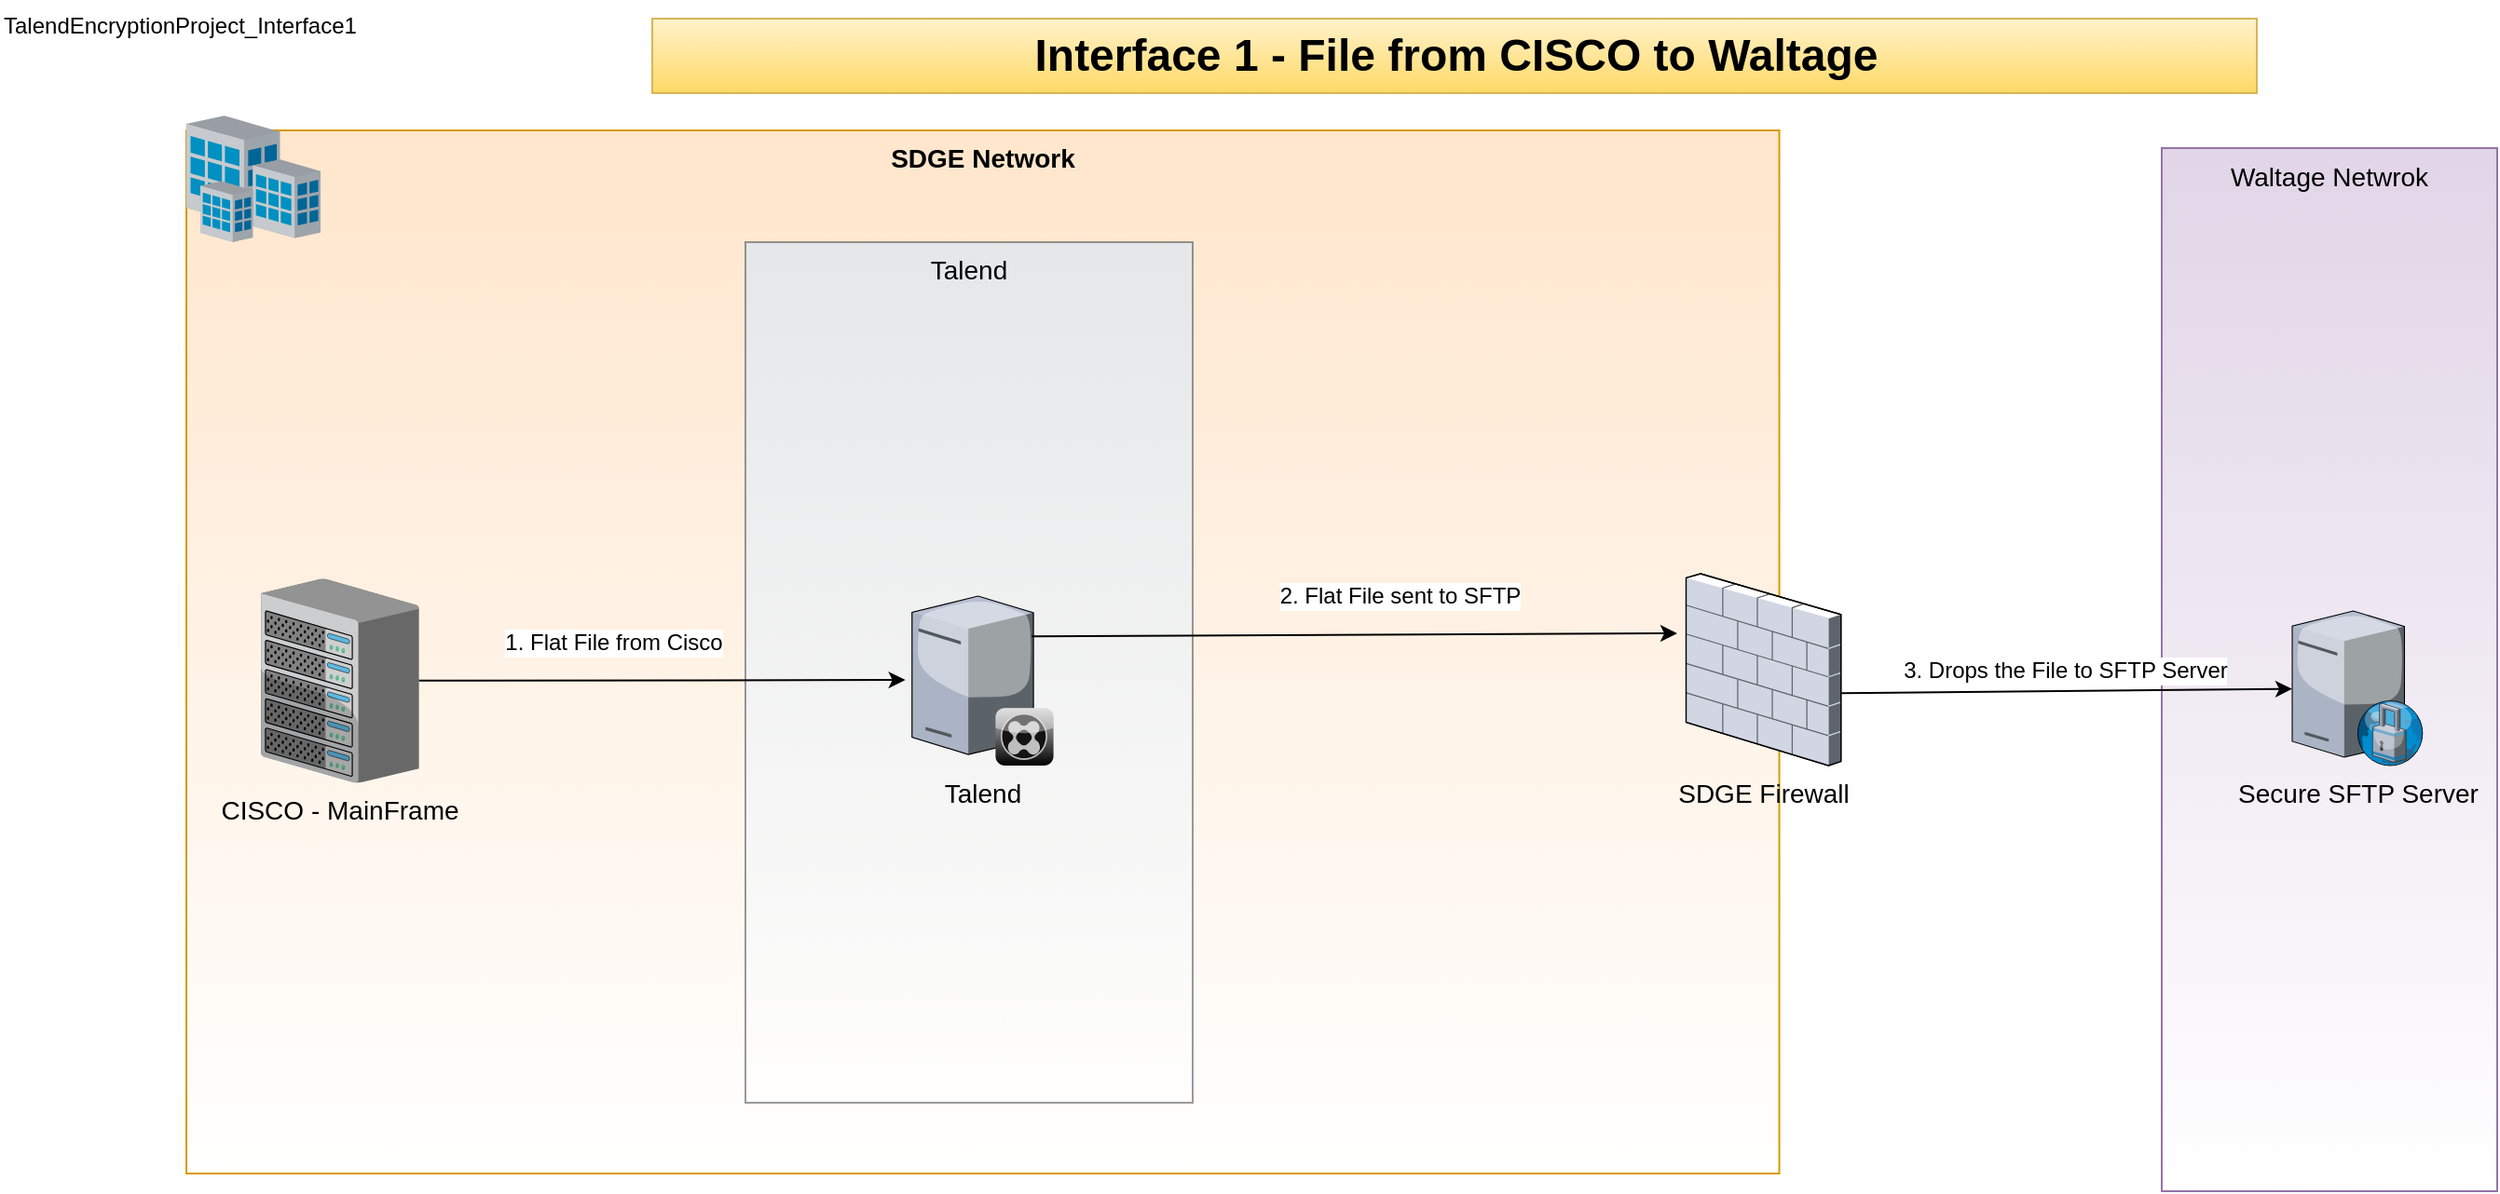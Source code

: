 <mxfile type="github" version="12.7.9">
  <diagram name="Page-1" id="e3a06f82-3646-2815-327d-82caf3d4e204">
    <mxGraphModel grid="1" shadow="0" math="0" background="none" pageHeight="826" pageWidth="1169" pageScale="1.5" page="1" fold="1" arrows="1" connect="1" tooltips="1" guides="1" gridSize="10" dy="632" dx="1487">
      <root>
        <mxCell style=";html=1;" id="0" />
        <mxCell style=";html=1;" id="1" parent="0" />
        <mxCell style="whiteSpace=wrap;html=1;fillColor=#ffe6cc;fontSize=14;strokeColor=#d79b00;verticalAlign=top;gradientColor=#ffffff;" value="&lt;b&gt;SDGE Network&lt;/b&gt;" id="6a7d8f32e03d9370-57" parent="1" vertex="1">
          <mxGeometry width="854.78" height="560" as="geometry" y="200" x="150" />
        </mxCell>
        <mxCell style="whiteSpace=wrap;html=1;fillColor=#cce5ff;fontSize=14;strokeColor=#36393d;verticalAlign=top;opacity=50;gradientColor=#ffffff;" value="Talend" id="n_ETtxYCgYhA3HL3CZMM-14" parent="1" vertex="1">
          <mxGeometry width="240" height="462" as="geometry" y="260" x="450.0" />
        </mxCell>
        <mxCell style="whiteSpace=wrap;html=1;fillColor=#e1d5e7;fontSize=14;strokeColor=#9673a6;verticalAlign=top;gradientColor=#ffffff;" value="Waltage Netwrok" id="6a7d8f32e03d9370-60" parent="1" vertex="1">
          <mxGeometry width="180" height="560" as="geometry" y="209.5" x="1210" />
        </mxCell>
        <mxCell style="verticalLabelPosition=bottom;aspect=fixed;html=1;verticalAlign=top;strokeColor=none;shape=mxgraph.citrix.xenclient_synchronizer;fillColor=#CCCCCC;gradientColor=#000000;gradientDirection=south;fontSize=14;" value="Talend" id="6a7d8f32e03d9370-14" parent="1" vertex="1">
          <mxGeometry width="76" height="91" as="geometry" y="450" x="539.39" />
        </mxCell>
        <mxCell style="verticalLabelPosition=bottom;aspect=fixed;html=1;verticalAlign=top;strokeColor=none;shape=mxgraph.citrix.chassis;fillColor=#66B2FF;gradientColor=#0066CC;fontSize=14;" value="CISCO - MainFrame" id="6a7d8f32e03d9370-16" parent="1" vertex="1">
          <mxGeometry width="84.83" height="109.5" as="geometry" y="440.75" x="190" />
        </mxCell>
        <mxCell style="verticalLabelPosition=bottom;aspect=fixed;html=1;verticalAlign=top;strokeColor=none;shape=mxgraph.citrix.firewall;fillColor=#66B2FF;gradientColor=#0066CC;fontSize=14;" value="SDGE Firewall" id="6a7d8f32e03d9370-21" parent="1" vertex="1">
          <mxGeometry width="83.06" height="103" as="geometry" y="438" x="954.78" />
        </mxCell>
        <mxCell style="verticalLabelPosition=bottom;aspect=fixed;html=1;verticalAlign=top;strokeColor=none;shape=mxgraph.citrix.proxy_server;fillColor=#66B2FF;gradientColor=#0066CC;fontSize=14;" value="Secure SFTP Server" id="6a7d8f32e03d9370-25" parent="1" vertex="1">
          <mxGeometry width="70.55" height="83" as="geometry" y="458" x="1280" />
        </mxCell>
        <mxCell style="verticalLabelPosition=bottom;aspect=fixed;html=1;verticalAlign=top;strokeColor=none;shape=mxgraph.citrix.site;fillColor=#66B2FF;gradientColor=#0066CC;fontSize=14;" value="" id="6a7d8f32e03d9370-31" parent="1" vertex="1">
          <mxGeometry width="72" height="67.96" as="geometry" y="192.04" x="150" />
        </mxCell>
        <mxCell style="text;strokeColor=#d6b656;fillColor=#fff2cc;html=1;fontSize=24;fontStyle=1;verticalAlign=middle;align=center;gradientColor=#ffd966;" value="Interface 1 - File from CISCO to Waltage" id="6a7d8f32e03d9370-62" parent="1" vertex="1">
          <mxGeometry width="861" height="40" as="geometry" y="140" x="400" />
        </mxCell>
        <mxCell style="endArrow=classic;html=1;entryX=-0.047;entryY=0.495;entryDx=0;entryDy=0;entryPerimeter=0;" value="" id="n_ETtxYCgYhA3HL3CZMM-3" parent="1" edge="1" target="6a7d8f32e03d9370-14" source="6a7d8f32e03d9370-16">
          <mxGeometry width="50" height="50" as="geometry" relative="1">
            <mxPoint as="sourcePoint" y="548" x="414.78" />
            <mxPoint as="targetPoint" y="369.459" x="517.93" />
          </mxGeometry>
        </mxCell>
        <mxCell style="text;html=1;align=center;verticalAlign=middle;resizable=0;points=[];labelBackgroundColor=#ffffff;rotation=0;" value="1. Flat File from Cisco" id="n_ETtxYCgYhA3HL3CZMM-10" parent="n_ETtxYCgYhA3HL3CZMM-3" vertex="1" connectable="0">
          <mxGeometry as="geometry" y="3" x="-0.206" relative="1">
            <mxPoint as="offset" y="-17.2" />
          </mxGeometry>
        </mxCell>
        <mxCell style="endArrow=classic;html=1;exitX=0.845;exitY=0.237;exitDx=0;exitDy=0;exitPerimeter=0;" value="" id="n_ETtxYCgYhA3HL3CZMM-4" parent="1" edge="1" source="6a7d8f32e03d9370-14">
          <mxGeometry width="50" height="50" as="geometry" relative="1">
            <mxPoint as="sourcePoint" y="538" x="774.78" />
            <mxPoint as="targetPoint" y="470" x="950" />
          </mxGeometry>
        </mxCell>
        <mxCell style="text;html=1;align=center;verticalAlign=middle;resizable=0;points=[];labelBackgroundColor=#ffffff;rotation=0;" value="2. Flat File sent to SFTP" id="n_ETtxYCgYhA3HL3CZMM-11" parent="n_ETtxYCgYhA3HL3CZMM-4" vertex="1" connectable="0">
          <mxGeometry as="geometry" y="-1" x="-0.25" relative="1">
            <mxPoint as="offset" y="-21.98" x="66.83" />
          </mxGeometry>
        </mxCell>
        <mxCell style="endArrow=classic;html=1;exitX=1.003;exitY=0.623;exitDx=0;exitDy=0;exitPerimeter=0;" value="" id="n_ETtxYCgYhA3HL3CZMM-5" parent="1" edge="1" target="6a7d8f32e03d9370-25" source="6a7d8f32e03d9370-21">
          <mxGeometry width="50" height="50" as="geometry" relative="1">
            <mxPoint as="sourcePoint" y="528" x="1034.78" />
            <mxPoint as="targetPoint" y="478" x="1084.78" />
          </mxGeometry>
        </mxCell>
        <mxCell style="text;html=1;align=center;verticalAlign=middle;resizable=0;points=[];labelBackgroundColor=#ffffff;" value="3. Drops the File to SFTP Server" id="n_ETtxYCgYhA3HL3CZMM-22" parent="n_ETtxYCgYhA3HL3CZMM-5" vertex="1" connectable="0">
          <mxGeometry as="geometry" y="2" x="0.347" relative="1">
            <mxPoint as="offset" y="-9.08" x="-43.78" />
          </mxGeometry>
        </mxCell>
        <mxCell style="text;html=1;" value="TalendEncryptionProject_Interface1" id="DqLlD4j0ay94RuZdbEi0-2" parent="1" vertex="1">
          <mxGeometry width="210" height="30" as="geometry" y="130" x="50" />
        </mxCell>
      </root>
    </mxGraphModel>
  </diagram>
</mxfile>
